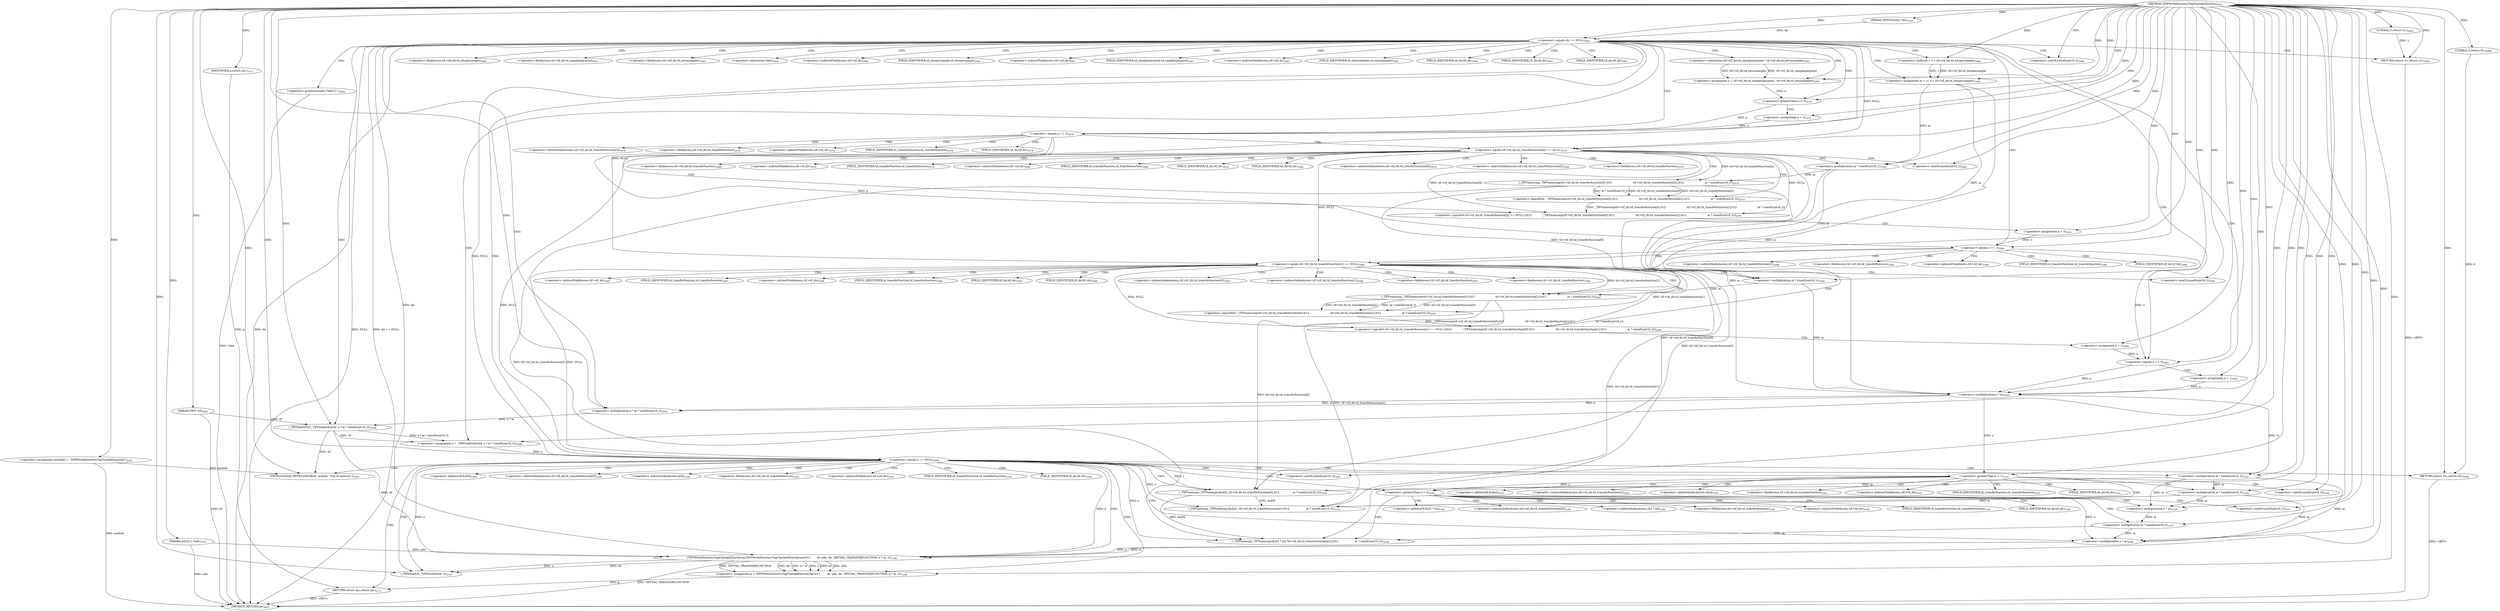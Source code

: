 digraph "TIFFWriteDirectoryTagTransferfunction" {  
"69409" [label = <(METHOD,TIFFWriteDirectoryTagTransferfunction)<SUB>2053</SUB>> ]
"69647" [label = <(METHOD_RETURN,int)<SUB>2053</SUB>> ]
"69410" [label = <(PARAM,TIFF *tif)<SUB>2053</SUB>> ]
"69411" [label = <(PARAM,uint32_t *ndir)<SUB>2053</SUB>> ]
"69412" [label = <(PARAM,TIFFDirEntry *dir)<SUB>2054</SUB>> ]
"69415" [label = <(&lt;operator&gt;.assignment,module[] = &quot;TIFFWriteDirectoryTagTransferfunction&quot;)<SUB>2056</SUB>> ]
"69432" [label = <(&lt;operator&gt;.assignment,m = (1 &lt;&lt; tif-&gt;tif_dir.td_bitspersample))<SUB>2066</SUB>> ]
"69441" [label = <(&lt;operator&gt;.assignment,n = tif-&gt;tif_dir.td_samplesperpixel - tif-&gt;tif_dir.td_extrasamples)<SUB>2067</SUB>> ]
"69550" [label = <(&lt;operator&gt;.assignment,o = _TIFFmallocExt(tif, n * m * sizeof(uint16_t)))<SUB>2094</SUB>> ]
"69571" [label = <(_TIFFmemcpy,_TIFFmemcpy(&amp;o[0], tif-&gt;tif_dir.td_transferfunction[0],\012                m * sizeof(uint16_t)))<SUB>2100</SUB>> ]
"69631" [label = <(&lt;operator&gt;.assignment,p = TIFFWriteDirectoryTagCheckedShortArray(\012        tif, ndir, dir, TIFFTAG_TRANSFERFUNCTION, n * m, o))<SUB>2108</SUB>> ]
"69642" [label = <(_TIFFfreeExt,_TIFFfreeExt(tif, o))<SUB>2110</SUB>> ]
"69645" [label = <(RETURN,return (p);,return (p);)<SUB>2111</SUB>> ]
"69423" [label = <(&lt;operator&gt;.equals,dir == NULL)<SUB>2061</SUB>> ]
"69455" [label = <(&lt;operator&gt;.greaterThan,n &gt; 3)<SUB>2074</SUB>> ]
"69463" [label = <(&lt;operator&gt;.equals,n == 3)<SUB>2076</SUB>> ]
"69503" [label = <(&lt;operator&gt;.equals,n == 2)<SUB>2084</SUB>> ]
"69543" [label = <(&lt;operator&gt;.equals,n == 0)<SUB>2092</SUB>> ]
"69561" [label = <(&lt;operator&gt;.equals,o == NULL)<SUB>2095</SUB>> ]
"69588" [label = <(&lt;operator&gt;.greaterThan,n &gt; 1)<SUB>2102</SUB>> ]
"69609" [label = <(&lt;operator&gt;.greaterThan,n &gt; 2)<SUB>2105</SUB>> ]
"69646" [label = <(IDENTIFIER,p,return (p);)<SUB>2111</SUB>> ]
"69427" [label = <(&lt;operator&gt;.postIncrement,(*ndir)++)<SUB>2063</SUB>> ]
"69430" [label = <(RETURN,return (1);,return (1);)<SUB>2064</SUB>> ]
"69434" [label = <(&lt;operator&gt;.shiftLeft,1 &lt;&lt; tif-&gt;tif_dir.td_bitspersample)<SUB>2066</SUB>> ]
"69443" [label = <(&lt;operator&gt;.subtraction,tif-&gt;tif_dir.td_samplesperpixel - tif-&gt;tif_dir.td_extrasamples)<SUB>2067</SUB>> ]
"69459" [label = <(&lt;operator&gt;.assignment,n = 3)<SUB>2075</SUB>> ]
"69547" [label = <(&lt;operator&gt;.assignment,n = 1)<SUB>2093</SUB>> ]
"69552" [label = <(_TIFFmallocExt,_TIFFmallocExt(tif, n * m * sizeof(uint16_t)))<SUB>2094</SUB>> ]
"69565" [label = <(TIFFErrorExtR,TIFFErrorExtR(tif, module, &quot;Out of memory&quot;))<SUB>2097</SUB>> ]
"69569" [label = <(RETURN,return (0);,return (0);)<SUB>2098</SUB>> ]
"69583" [label = <(&lt;operator&gt;.multiplication,m * sizeof(uint16_t))<SUB>2101</SUB>> ]
"69592" [label = <(_TIFFmemcpy,_TIFFmemcpy(&amp;o[m], tif-&gt;tif_dir.td_transferfunction[1],\012                    m * sizeof(uint16_t)))<SUB>2103</SUB>> ]
"69613" [label = <(_TIFFmemcpy,_TIFFmemcpy(&amp;o[2 * m], tif-&gt;tif_dir.td_transferfunction[2],\012                    m * sizeof(uint16_t)))<SUB>2106</SUB>> ]
"69633" [label = <(TIFFWriteDirectoryTagCheckedShortArray,TIFFWriteDirectoryTagCheckedShortArray(\012        tif, ndir, dir, TIFFTAG_TRANSFERFUNCTION, n * m, o))<SUB>2108</SUB>> ]
"69431" [label = <(LITERAL,1,return (1);)<SUB>2064</SUB>> ]
"69468" [label = <(&lt;operator&gt;.logicalOr,tif-&gt;tif_dir.td_transferfunction[2] == NULL ||\012            !_TIFFmemcmp(tif-&gt;tif_dir.td_transferfunction[0],\012                         tif-&gt;tif_dir.td_transferfunction[2],\012                         m * sizeof(uint16_t)))<SUB>2078</SUB>> ]
"69508" [label = <(&lt;operator&gt;.logicalOr,tif-&gt;tif_dir.td_transferfunction[1] == NULL ||\012            !_TIFFmemcmp(tif-&gt;tif_dir.td_transferfunction[0],\012                         tif-&gt;tif_dir.td_transferfunction[1],\012                         m * sizeof(uint16_t)))<SUB>2086</SUB>> ]
"69554" [label = <(&lt;operator&gt;.multiplication,n * m * sizeof(uint16_t))<SUB>2094</SUB>> ]
"69570" [label = <(LITERAL,0,return (0);)<SUB>2098</SUB>> ]
"69585" [label = <(&lt;operator&gt;.sizeOf,sizeof(uint16_t))<SUB>2101</SUB>> ]
"69638" [label = <(&lt;operator&gt;.multiplication,n * m)<SUB>2109</SUB>> ]
"69499" [label = <(&lt;operator&gt;.assignment,n = 2)<SUB>2082</SUB>> ]
"69539" [label = <(&lt;operator&gt;.assignment,n = 1)<SUB>2090</SUB>> ]
"69555" [label = <(&lt;operator&gt;.multiplication,n * m)<SUB>2094</SUB>> ]
"69558" [label = <(&lt;operator&gt;.sizeOf,sizeof(uint16_t))<SUB>2094</SUB>> ]
"69604" [label = <(&lt;operator&gt;.multiplication,m * sizeof(uint16_t))<SUB>2104</SUB>> ]
"69627" [label = <(&lt;operator&gt;.multiplication,m * sizeof(uint16_t))<SUB>2107</SUB>> ]
"69469" [label = <(&lt;operator&gt;.equals,tif-&gt;tif_dir.td_transferfunction[2] == NULL)<SUB>2078</SUB>> ]
"69478" [label = <(&lt;operator&gt;.logicalNot,!_TIFFmemcmp(tif-&gt;tif_dir.td_transferfunction[0],\012                         tif-&gt;tif_dir.td_transferfunction[2],\012                         m * sizeof(uint16_t)))<SUB>2079</SUB>> ]
"69509" [label = <(&lt;operator&gt;.equals,tif-&gt;tif_dir.td_transferfunction[1] == NULL)<SUB>2086</SUB>> ]
"69518" [label = <(&lt;operator&gt;.logicalNot,!_TIFFmemcmp(tif-&gt;tif_dir.td_transferfunction[0],\012                         tif-&gt;tif_dir.td_transferfunction[1],\012                         m * sizeof(uint16_t)))<SUB>2087</SUB>> ]
"69606" [label = <(&lt;operator&gt;.sizeOf,sizeof(uint16_t))<SUB>2104</SUB>> ]
"69629" [label = <(&lt;operator&gt;.sizeOf,sizeof(uint16_t))<SUB>2107</SUB>> ]
"69479" [label = <(_TIFFmemcmp,_TIFFmemcmp(tif-&gt;tif_dir.td_transferfunction[0],\012                         tif-&gt;tif_dir.td_transferfunction[2],\012                         m * sizeof(uint16_t)))<SUB>2079</SUB>> ]
"69519" [label = <(_TIFFmemcmp,_TIFFmemcmp(tif-&gt;tif_dir.td_transferfunction[0],\012                         tif-&gt;tif_dir.td_transferfunction[1],\012                         m * sizeof(uint16_t)))<SUB>2087</SUB>> ]
"69617" [label = <(&lt;operator&gt;.multiplication,2 * m)<SUB>2106</SUB>> ]
"69494" [label = <(&lt;operator&gt;.multiplication,m * sizeof(uint16_t))<SUB>2081</SUB>> ]
"69534" [label = <(&lt;operator&gt;.multiplication,m * sizeof(uint16_t))<SUB>2089</SUB>> ]
"69496" [label = <(&lt;operator&gt;.sizeOf,sizeof(uint16_t))<SUB>2081</SUB>> ]
"69536" [label = <(&lt;operator&gt;.sizeOf,sizeof(uint16_t))<SUB>2089</SUB>> ]
"69572" [label = <(&lt;operator&gt;.addressOf,&amp;o[0])<SUB>2100</SUB>> ]
"69576" [label = <(&lt;operator&gt;.indirectIndexAccess,tif-&gt;tif_dir.td_transferfunction[0])<SUB>2100</SUB>> ]
"69436" [label = <(&lt;operator&gt;.fieldAccess,tif-&gt;tif_dir.td_bitspersample)<SUB>2066</SUB>> ]
"69444" [label = <(&lt;operator&gt;.fieldAccess,tif-&gt;tif_dir.td_samplesperpixel)<SUB>2067</SUB>> ]
"69449" [label = <(&lt;operator&gt;.fieldAccess,tif-&gt;tif_dir.td_extrasamples)<SUB>2067</SUB>> ]
"69573" [label = <(&lt;operator&gt;.indirectIndexAccess,o[0])<SUB>2100</SUB>> ]
"69577" [label = <(&lt;operator&gt;.fieldAccess,tif-&gt;tif_dir.td_transferfunction)<SUB>2100</SUB>> ]
"69428" [label = <(&lt;operator&gt;.indirection,*ndir)<SUB>2063</SUB>> ]
"69437" [label = <(&lt;operator&gt;.indirectFieldAccess,tif-&gt;tif_dir)<SUB>2066</SUB>> ]
"69440" [label = <(FIELD_IDENTIFIER,td_bitspersample,td_bitspersample)<SUB>2066</SUB>> ]
"69445" [label = <(&lt;operator&gt;.indirectFieldAccess,tif-&gt;tif_dir)<SUB>2067</SUB>> ]
"69448" [label = <(FIELD_IDENTIFIER,td_samplesperpixel,td_samplesperpixel)<SUB>2067</SUB>> ]
"69450" [label = <(&lt;operator&gt;.indirectFieldAccess,tif-&gt;tif_dir)<SUB>2067</SUB>> ]
"69453" [label = <(FIELD_IDENTIFIER,td_extrasamples,td_extrasamples)<SUB>2067</SUB>> ]
"69578" [label = <(&lt;operator&gt;.indirectFieldAccess,tif-&gt;tif_dir)<SUB>2100</SUB>> ]
"69581" [label = <(FIELD_IDENTIFIER,td_transferfunction,td_transferfunction)<SUB>2100</SUB>> ]
"69593" [label = <(&lt;operator&gt;.addressOf,&amp;o[m])<SUB>2103</SUB>> ]
"69597" [label = <(&lt;operator&gt;.indirectIndexAccess,tif-&gt;tif_dir.td_transferfunction[1])<SUB>2103</SUB>> ]
"69614" [label = <(&lt;operator&gt;.addressOf,&amp;o[2 * m])<SUB>2106</SUB>> ]
"69620" [label = <(&lt;operator&gt;.indirectIndexAccess,tif-&gt;tif_dir.td_transferfunction[2])<SUB>2106</SUB>> ]
"69439" [label = <(FIELD_IDENTIFIER,tif_dir,tif_dir)<SUB>2066</SUB>> ]
"69447" [label = <(FIELD_IDENTIFIER,tif_dir,tif_dir)<SUB>2067</SUB>> ]
"69452" [label = <(FIELD_IDENTIFIER,tif_dir,tif_dir)<SUB>2067</SUB>> ]
"69580" [label = <(FIELD_IDENTIFIER,tif_dir,tif_dir)<SUB>2100</SUB>> ]
"69594" [label = <(&lt;operator&gt;.indirectIndexAccess,o[m])<SUB>2103</SUB>> ]
"69598" [label = <(&lt;operator&gt;.fieldAccess,tif-&gt;tif_dir.td_transferfunction)<SUB>2103</SUB>> ]
"69615" [label = <(&lt;operator&gt;.indirectIndexAccess,o[2 * m])<SUB>2106</SUB>> ]
"69621" [label = <(&lt;operator&gt;.fieldAccess,tif-&gt;tif_dir.td_transferfunction)<SUB>2106</SUB>> ]
"69470" [label = <(&lt;operator&gt;.indirectIndexAccess,tif-&gt;tif_dir.td_transferfunction[2])<SUB>2078</SUB>> ]
"69510" [label = <(&lt;operator&gt;.indirectIndexAccess,tif-&gt;tif_dir.td_transferfunction[1])<SUB>2086</SUB>> ]
"69599" [label = <(&lt;operator&gt;.indirectFieldAccess,tif-&gt;tif_dir)<SUB>2103</SUB>> ]
"69602" [label = <(FIELD_IDENTIFIER,td_transferfunction,td_transferfunction)<SUB>2103</SUB>> ]
"69622" [label = <(&lt;operator&gt;.indirectFieldAccess,tif-&gt;tif_dir)<SUB>2106</SUB>> ]
"69625" [label = <(FIELD_IDENTIFIER,td_transferfunction,td_transferfunction)<SUB>2106</SUB>> ]
"69471" [label = <(&lt;operator&gt;.fieldAccess,tif-&gt;tif_dir.td_transferfunction)<SUB>2078</SUB>> ]
"69480" [label = <(&lt;operator&gt;.indirectIndexAccess,tif-&gt;tif_dir.td_transferfunction[0])<SUB>2079</SUB>> ]
"69487" [label = <(&lt;operator&gt;.indirectIndexAccess,tif-&gt;tif_dir.td_transferfunction[2])<SUB>2080</SUB>> ]
"69511" [label = <(&lt;operator&gt;.fieldAccess,tif-&gt;tif_dir.td_transferfunction)<SUB>2086</SUB>> ]
"69520" [label = <(&lt;operator&gt;.indirectIndexAccess,tif-&gt;tif_dir.td_transferfunction[0])<SUB>2087</SUB>> ]
"69527" [label = <(&lt;operator&gt;.indirectIndexAccess,tif-&gt;tif_dir.td_transferfunction[1])<SUB>2088</SUB>> ]
"69601" [label = <(FIELD_IDENTIFIER,tif_dir,tif_dir)<SUB>2103</SUB>> ]
"69624" [label = <(FIELD_IDENTIFIER,tif_dir,tif_dir)<SUB>2106</SUB>> ]
"69472" [label = <(&lt;operator&gt;.indirectFieldAccess,tif-&gt;tif_dir)<SUB>2078</SUB>> ]
"69475" [label = <(FIELD_IDENTIFIER,td_transferfunction,td_transferfunction)<SUB>2078</SUB>> ]
"69481" [label = <(&lt;operator&gt;.fieldAccess,tif-&gt;tif_dir.td_transferfunction)<SUB>2079</SUB>> ]
"69488" [label = <(&lt;operator&gt;.fieldAccess,tif-&gt;tif_dir.td_transferfunction)<SUB>2080</SUB>> ]
"69512" [label = <(&lt;operator&gt;.indirectFieldAccess,tif-&gt;tif_dir)<SUB>2086</SUB>> ]
"69515" [label = <(FIELD_IDENTIFIER,td_transferfunction,td_transferfunction)<SUB>2086</SUB>> ]
"69521" [label = <(&lt;operator&gt;.fieldAccess,tif-&gt;tif_dir.td_transferfunction)<SUB>2087</SUB>> ]
"69528" [label = <(&lt;operator&gt;.fieldAccess,tif-&gt;tif_dir.td_transferfunction)<SUB>2088</SUB>> ]
"69474" [label = <(FIELD_IDENTIFIER,tif_dir,tif_dir)<SUB>2078</SUB>> ]
"69482" [label = <(&lt;operator&gt;.indirectFieldAccess,tif-&gt;tif_dir)<SUB>2079</SUB>> ]
"69485" [label = <(FIELD_IDENTIFIER,td_transferfunction,td_transferfunction)<SUB>2079</SUB>> ]
"69489" [label = <(&lt;operator&gt;.indirectFieldAccess,tif-&gt;tif_dir)<SUB>2080</SUB>> ]
"69492" [label = <(FIELD_IDENTIFIER,td_transferfunction,td_transferfunction)<SUB>2080</SUB>> ]
"69514" [label = <(FIELD_IDENTIFIER,tif_dir,tif_dir)<SUB>2086</SUB>> ]
"69522" [label = <(&lt;operator&gt;.indirectFieldAccess,tif-&gt;tif_dir)<SUB>2087</SUB>> ]
"69525" [label = <(FIELD_IDENTIFIER,td_transferfunction,td_transferfunction)<SUB>2087</SUB>> ]
"69529" [label = <(&lt;operator&gt;.indirectFieldAccess,tif-&gt;tif_dir)<SUB>2088</SUB>> ]
"69532" [label = <(FIELD_IDENTIFIER,td_transferfunction,td_transferfunction)<SUB>2088</SUB>> ]
"69484" [label = <(FIELD_IDENTIFIER,tif_dir,tif_dir)<SUB>2079</SUB>> ]
"69491" [label = <(FIELD_IDENTIFIER,tif_dir,tif_dir)<SUB>2080</SUB>> ]
"69524" [label = <(FIELD_IDENTIFIER,tif_dir,tif_dir)<SUB>2087</SUB>> ]
"69531" [label = <(FIELD_IDENTIFIER,tif_dir,tif_dir)<SUB>2088</SUB>> ]
  "69430" -> "69647"  [ label = "DDG: &lt;RET&gt;"] 
  "69645" -> "69647"  [ label = "DDG: &lt;RET&gt;"] 
  "69569" -> "69647"  [ label = "DDG: &lt;RET&gt;"] 
  "69410" -> "69647"  [ label = "DDG: tif"] 
  "69411" -> "69647"  [ label = "DDG: ndir"] 
  "69415" -> "69647"  [ label = "DDG: module"] 
  "69423" -> "69647"  [ label = "DDG: dir"] 
  "69423" -> "69647"  [ label = "DDG: NULL"] 
  "69423" -> "69647"  [ label = "DDG: dir == NULL"] 
  "69427" -> "69647"  [ label = "DDG: *ndir"] 
  "69633" -> "69647"  [ label = "DDG: TIFFTAG_TRANSFERFUNCTION"] 
  "69409" -> "69410"  [ label = "DDG: "] 
  "69409" -> "69411"  [ label = "DDG: "] 
  "69409" -> "69412"  [ label = "DDG: "] 
  "69409" -> "69415"  [ label = "DDG: "] 
  "69434" -> "69432"  [ label = "DDG: 1"] 
  "69434" -> "69432"  [ label = "DDG: tif-&gt;tif_dir.td_bitspersample"] 
  "69443" -> "69441"  [ label = "DDG: tif-&gt;tif_dir.td_samplesperpixel"] 
  "69443" -> "69441"  [ label = "DDG: tif-&gt;tif_dir.td_extrasamples"] 
  "69552" -> "69550"  [ label = "DDG: tif"] 
  "69552" -> "69550"  [ label = "DDG: n * m * sizeof(uint16_t)"] 
  "69633" -> "69631"  [ label = "DDG: n * m"] 
  "69633" -> "69631"  [ label = "DDG: o"] 
  "69633" -> "69631"  [ label = "DDG: tif"] 
  "69633" -> "69631"  [ label = "DDG: ndir"] 
  "69633" -> "69631"  [ label = "DDG: TIFFTAG_TRANSFERFUNCTION"] 
  "69633" -> "69631"  [ label = "DDG: dir"] 
  "69646" -> "69645"  [ label = "DDG: p"] 
  "69631" -> "69645"  [ label = "DDG: p"] 
  "69409" -> "69432"  [ label = "DDG: "] 
  "69409" -> "69441"  [ label = "DDG: "] 
  "69409" -> "69550"  [ label = "DDG: "] 
  "69561" -> "69571"  [ label = "DDG: o"] 
  "69479" -> "69571"  [ label = "DDG: tif-&gt;tif_dir.td_transferfunction[0]"] 
  "69519" -> "69571"  [ label = "DDG: tif-&gt;tif_dir.td_transferfunction[0]"] 
  "69583" -> "69571"  [ label = "DDG: m"] 
  "69409" -> "69631"  [ label = "DDG: "] 
  "69633" -> "69642"  [ label = "DDG: tif"] 
  "69409" -> "69642"  [ label = "DDG: "] 
  "69633" -> "69642"  [ label = "DDG: o"] 
  "69561" -> "69642"  [ label = "DDG: o"] 
  "69409" -> "69646"  [ label = "DDG: "] 
  "69412" -> "69423"  [ label = "DDG: dir"] 
  "69409" -> "69423"  [ label = "DDG: "] 
  "69431" -> "69430"  [ label = "DDG: 1"] 
  "69409" -> "69430"  [ label = "DDG: "] 
  "69409" -> "69434"  [ label = "DDG: "] 
  "69441" -> "69455"  [ label = "DDG: n"] 
  "69409" -> "69455"  [ label = "DDG: "] 
  "69409" -> "69459"  [ label = "DDG: "] 
  "69455" -> "69463"  [ label = "DDG: n"] 
  "69459" -> "69463"  [ label = "DDG: n"] 
  "69409" -> "69463"  [ label = "DDG: "] 
  "69463" -> "69503"  [ label = "DDG: n"] 
  "69499" -> "69503"  [ label = "DDG: n"] 
  "69409" -> "69503"  [ label = "DDG: "] 
  "69503" -> "69543"  [ label = "DDG: n"] 
  "69539" -> "69543"  [ label = "DDG: n"] 
  "69409" -> "69543"  [ label = "DDG: "] 
  "69409" -> "69547"  [ label = "DDG: "] 
  "69410" -> "69552"  [ label = "DDG: tif"] 
  "69409" -> "69552"  [ label = "DDG: "] 
  "69554" -> "69552"  [ label = "DDG: n * m"] 
  "69550" -> "69561"  [ label = "DDG: o"] 
  "69409" -> "69561"  [ label = "DDG: "] 
  "69423" -> "69561"  [ label = "DDG: NULL"] 
  "69469" -> "69561"  [ label = "DDG: NULL"] 
  "69509" -> "69561"  [ label = "DDG: NULL"] 
  "69570" -> "69569"  [ label = "DDG: 0"] 
  "69409" -> "69569"  [ label = "DDG: "] 
  "69555" -> "69583"  [ label = "DDG: m"] 
  "69409" -> "69583"  [ label = "DDG: "] 
  "69555" -> "69588"  [ label = "DDG: n"] 
  "69409" -> "69588"  [ label = "DDG: "] 
  "69588" -> "69609"  [ label = "DDG: n"] 
  "69409" -> "69609"  [ label = "DDG: "] 
  "69552" -> "69633"  [ label = "DDG: tif"] 
  "69409" -> "69633"  [ label = "DDG: "] 
  "69411" -> "69633"  [ label = "DDG: ndir"] 
  "69423" -> "69633"  [ label = "DDG: dir"] 
  "69638" -> "69633"  [ label = "DDG: n"] 
  "69638" -> "69633"  [ label = "DDG: m"] 
  "69561" -> "69633"  [ label = "DDG: o"] 
  "69409" -> "69431"  [ label = "DDG: "] 
  "69555" -> "69554"  [ label = "DDG: n"] 
  "69555" -> "69554"  [ label = "DDG: m"] 
  "69409" -> "69554"  [ label = "DDG: "] 
  "69552" -> "69565"  [ label = "DDG: tif"] 
  "69409" -> "69565"  [ label = "DDG: "] 
  "69415" -> "69565"  [ label = "DDG: module"] 
  "69409" -> "69570"  [ label = "DDG: "] 
  "69409" -> "69585"  [ label = "DDG: "] 
  "69571" -> "69592"  [ label = "DDG: &amp;o[0]"] 
  "69561" -> "69592"  [ label = "DDG: o"] 
  "69509" -> "69592"  [ label = "DDG: tif-&gt;tif_dir.td_transferfunction[1]"] 
  "69519" -> "69592"  [ label = "DDG: tif-&gt;tif_dir.td_transferfunction[1]"] 
  "69604" -> "69592"  [ label = "DDG: m"] 
  "69571" -> "69613"  [ label = "DDG: &amp;o[0]"] 
  "69561" -> "69613"  [ label = "DDG: o"] 
  "69469" -> "69613"  [ label = "DDG: tif-&gt;tif_dir.td_transferfunction[2]"] 
  "69479" -> "69613"  [ label = "DDG: tif-&gt;tif_dir.td_transferfunction[2]"] 
  "69627" -> "69613"  [ label = "DDG: m"] 
  "69609" -> "69638"  [ label = "DDG: n"] 
  "69409" -> "69638"  [ label = "DDG: "] 
  "69583" -> "69638"  [ label = "DDG: m"] 
  "69604" -> "69638"  [ label = "DDG: m"] 
  "69627" -> "69638"  [ label = "DDG: m"] 
  "69469" -> "69468"  [ label = "DDG: tif-&gt;tif_dir.td_transferfunction[2]"] 
  "69469" -> "69468"  [ label = "DDG: NULL"] 
  "69478" -> "69468"  [ label = "DDG: _TIFFmemcmp(tif-&gt;tif_dir.td_transferfunction[0],\012                         tif-&gt;tif_dir.td_transferfunction[2],\012                         m * sizeof(uint16_t))"] 
  "69409" -> "69499"  [ label = "DDG: "] 
  "69509" -> "69508"  [ label = "DDG: tif-&gt;tif_dir.td_transferfunction[1]"] 
  "69509" -> "69508"  [ label = "DDG: NULL"] 
  "69518" -> "69508"  [ label = "DDG: _TIFFmemcmp(tif-&gt;tif_dir.td_transferfunction[0],\012                         tif-&gt;tif_dir.td_transferfunction[1],\012                         m * sizeof(uint16_t))"] 
  "69409" -> "69539"  [ label = "DDG: "] 
  "69543" -> "69555"  [ label = "DDG: n"] 
  "69547" -> "69555"  [ label = "DDG: n"] 
  "69409" -> "69555"  [ label = "DDG: "] 
  "69432" -> "69555"  [ label = "DDG: m"] 
  "69494" -> "69555"  [ label = "DDG: m"] 
  "69534" -> "69555"  [ label = "DDG: m"] 
  "69409" -> "69558"  [ label = "DDG: "] 
  "69583" -> "69604"  [ label = "DDG: m"] 
  "69409" -> "69604"  [ label = "DDG: "] 
  "69617" -> "69627"  [ label = "DDG: m"] 
  "69409" -> "69627"  [ label = "DDG: "] 
  "69423" -> "69469"  [ label = "DDG: NULL"] 
  "69409" -> "69469"  [ label = "DDG: "] 
  "69479" -> "69478"  [ label = "DDG: tif-&gt;tif_dir.td_transferfunction[0]"] 
  "69479" -> "69478"  [ label = "DDG: tif-&gt;tif_dir.td_transferfunction[2]"] 
  "69479" -> "69478"  [ label = "DDG: m * sizeof(uint16_t)"] 
  "69423" -> "69509"  [ label = "DDG: NULL"] 
  "69469" -> "69509"  [ label = "DDG: NULL"] 
  "69409" -> "69509"  [ label = "DDG: "] 
  "69519" -> "69518"  [ label = "DDG: tif-&gt;tif_dir.td_transferfunction[0]"] 
  "69519" -> "69518"  [ label = "DDG: tif-&gt;tif_dir.td_transferfunction[1]"] 
  "69519" -> "69518"  [ label = "DDG: m * sizeof(uint16_t)"] 
  "69409" -> "69606"  [ label = "DDG: "] 
  "69409" -> "69629"  [ label = "DDG: "] 
  "69469" -> "69479"  [ label = "DDG: tif-&gt;tif_dir.td_transferfunction[2]"] 
  "69494" -> "69479"  [ label = "DDG: m"] 
  "69479" -> "69519"  [ label = "DDG: tif-&gt;tif_dir.td_transferfunction[0]"] 
  "69509" -> "69519"  [ label = "DDG: tif-&gt;tif_dir.td_transferfunction[1]"] 
  "69534" -> "69519"  [ label = "DDG: m"] 
  "69409" -> "69617"  [ label = "DDG: "] 
  "69583" -> "69617"  [ label = "DDG: m"] 
  "69604" -> "69617"  [ label = "DDG: m"] 
  "69432" -> "69494"  [ label = "DDG: m"] 
  "69409" -> "69494"  [ label = "DDG: "] 
  "69432" -> "69534"  [ label = "DDG: m"] 
  "69494" -> "69534"  [ label = "DDG: m"] 
  "69409" -> "69534"  [ label = "DDG: "] 
  "69409" -> "69496"  [ label = "DDG: "] 
  "69409" -> "69536"  [ label = "DDG: "] 
  "69423" -> "69455"  [ label = "CDG: "] 
  "69423" -> "69561"  [ label = "CDG: "] 
  "69423" -> "69543"  [ label = "CDG: "] 
  "69423" -> "69441"  [ label = "CDG: "] 
  "69423" -> "69449"  [ label = "CDG: "] 
  "69423" -> "69450"  [ label = "CDG: "] 
  "69423" -> "69503"  [ label = "CDG: "] 
  "69423" -> "69448"  [ label = "CDG: "] 
  "69423" -> "69439"  [ label = "CDG: "] 
  "69423" -> "69555"  [ label = "CDG: "] 
  "69423" -> "69443"  [ label = "CDG: "] 
  "69423" -> "69437"  [ label = "CDG: "] 
  "69423" -> "69558"  [ label = "CDG: "] 
  "69423" -> "69444"  [ label = "CDG: "] 
  "69423" -> "69550"  [ label = "CDG: "] 
  "69423" -> "69554"  [ label = "CDG: "] 
  "69423" -> "69445"  [ label = "CDG: "] 
  "69423" -> "69434"  [ label = "CDG: "] 
  "69423" -> "69452"  [ label = "CDG: "] 
  "69423" -> "69432"  [ label = "CDG: "] 
  "69423" -> "69428"  [ label = "CDG: "] 
  "69423" -> "69453"  [ label = "CDG: "] 
  "69423" -> "69552"  [ label = "CDG: "] 
  "69423" -> "69430"  [ label = "CDG: "] 
  "69423" -> "69463"  [ label = "CDG: "] 
  "69423" -> "69447"  [ label = "CDG: "] 
  "69423" -> "69427"  [ label = "CDG: "] 
  "69423" -> "69436"  [ label = "CDG: "] 
  "69423" -> "69440"  [ label = "CDG: "] 
  "69455" -> "69459"  [ label = "CDG: "] 
  "69463" -> "69475"  [ label = "CDG: "] 
  "69463" -> "69469"  [ label = "CDG: "] 
  "69463" -> "69470"  [ label = "CDG: "] 
  "69463" -> "69468"  [ label = "CDG: "] 
  "69463" -> "69474"  [ label = "CDG: "] 
  "69463" -> "69472"  [ label = "CDG: "] 
  "69463" -> "69471"  [ label = "CDG: "] 
  "69503" -> "69509"  [ label = "CDG: "] 
  "69503" -> "69511"  [ label = "CDG: "] 
  "69503" -> "69512"  [ label = "CDG: "] 
  "69503" -> "69510"  [ label = "CDG: "] 
  "69503" -> "69508"  [ label = "CDG: "] 
  "69503" -> "69515"  [ label = "CDG: "] 
  "69503" -> "69514"  [ label = "CDG: "] 
  "69543" -> "69547"  [ label = "CDG: "] 
  "69561" -> "69631"  [ label = "CDG: "] 
  "69561" -> "69585"  [ label = "CDG: "] 
  "69561" -> "69581"  [ label = "CDG: "] 
  "69561" -> "69638"  [ label = "CDG: "] 
  "69561" -> "69583"  [ label = "CDG: "] 
  "69561" -> "69642"  [ label = "CDG: "] 
  "69561" -> "69580"  [ label = "CDG: "] 
  "69561" -> "69565"  [ label = "CDG: "] 
  "69561" -> "69588"  [ label = "CDG: "] 
  "69561" -> "69578"  [ label = "CDG: "] 
  "69561" -> "69573"  [ label = "CDG: "] 
  "69561" -> "69571"  [ label = "CDG: "] 
  "69561" -> "69576"  [ label = "CDG: "] 
  "69561" -> "69645"  [ label = "CDG: "] 
  "69561" -> "69609"  [ label = "CDG: "] 
  "69561" -> "69577"  [ label = "CDG: "] 
  "69561" -> "69569"  [ label = "CDG: "] 
  "69561" -> "69633"  [ label = "CDG: "] 
  "69561" -> "69572"  [ label = "CDG: "] 
  "69588" -> "69604"  [ label = "CDG: "] 
  "69588" -> "69593"  [ label = "CDG: "] 
  "69588" -> "69602"  [ label = "CDG: "] 
  "69588" -> "69597"  [ label = "CDG: "] 
  "69588" -> "69606"  [ label = "CDG: "] 
  "69588" -> "69598"  [ label = "CDG: "] 
  "69588" -> "69601"  [ label = "CDG: "] 
  "69588" -> "69599"  [ label = "CDG: "] 
  "69588" -> "69594"  [ label = "CDG: "] 
  "69588" -> "69592"  [ label = "CDG: "] 
  "69609" -> "69613"  [ label = "CDG: "] 
  "69609" -> "69629"  [ label = "CDG: "] 
  "69609" -> "69617"  [ label = "CDG: "] 
  "69609" -> "69621"  [ label = "CDG: "] 
  "69609" -> "69627"  [ label = "CDG: "] 
  "69609" -> "69625"  [ label = "CDG: "] 
  "69609" -> "69620"  [ label = "CDG: "] 
  "69609" -> "69622"  [ label = "CDG: "] 
  "69609" -> "69624"  [ label = "CDG: "] 
  "69609" -> "69615"  [ label = "CDG: "] 
  "69609" -> "69614"  [ label = "CDG: "] 
  "69468" -> "69499"  [ label = "CDG: "] 
  "69508" -> "69539"  [ label = "CDG: "] 
  "69469" -> "69489"  [ label = "CDG: "] 
  "69469" -> "69484"  [ label = "CDG: "] 
  "69469" -> "69488"  [ label = "CDG: "] 
  "69469" -> "69479"  [ label = "CDG: "] 
  "69469" -> "69491"  [ label = "CDG: "] 
  "69469" -> "69482"  [ label = "CDG: "] 
  "69469" -> "69481"  [ label = "CDG: "] 
  "69469" -> "69480"  [ label = "CDG: "] 
  "69469" -> "69485"  [ label = "CDG: "] 
  "69469" -> "69494"  [ label = "CDG: "] 
  "69469" -> "69496"  [ label = "CDG: "] 
  "69469" -> "69487"  [ label = "CDG: "] 
  "69469" -> "69492"  [ label = "CDG: "] 
  "69469" -> "69478"  [ label = "CDG: "] 
  "69509" -> "69536"  [ label = "CDG: "] 
  "69509" -> "69527"  [ label = "CDG: "] 
  "69509" -> "69522"  [ label = "CDG: "] 
  "69509" -> "69529"  [ label = "CDG: "] 
  "69509" -> "69534"  [ label = "CDG: "] 
  "69509" -> "69521"  [ label = "CDG: "] 
  "69509" -> "69520"  [ label = "CDG: "] 
  "69509" -> "69525"  [ label = "CDG: "] 
  "69509" -> "69518"  [ label = "CDG: "] 
  "69509" -> "69532"  [ label = "CDG: "] 
  "69509" -> "69519"  [ label = "CDG: "] 
  "69509" -> "69528"  [ label = "CDG: "] 
  "69509" -> "69531"  [ label = "CDG: "] 
  "69509" -> "69524"  [ label = "CDG: "] 
}
